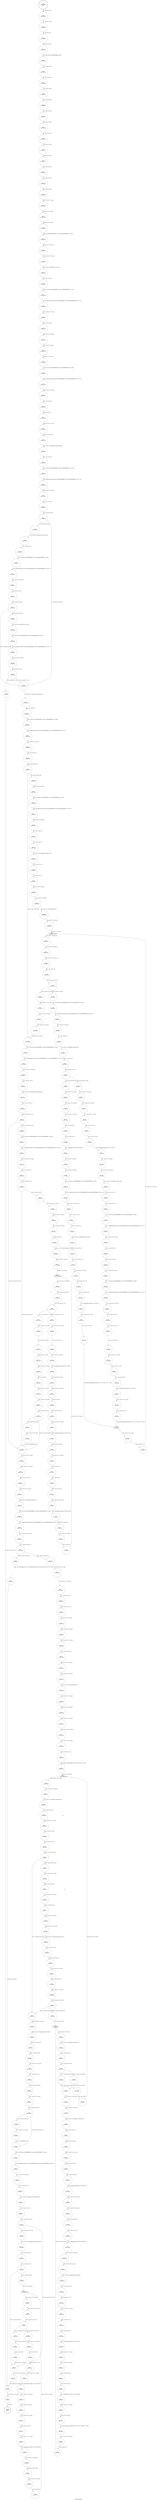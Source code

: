 digraph rdpsnd_dsp_resample {
label="rdpsnd_dsp_resample"
51985 [label="N51985\n(rp:0, ep:0)\nexit", shape="doublecircle"]
51986 [label="N51986\n(rp:365, ep:365)\nentry", shape="doublecircle"]
51986 -> 51988 [label="%6 = alloca i32, align 4"]
51988 [label="N51988\n(rp:364, ep:364)", shape="circle"]
51988 -> 51989 [label="%7 = alloca i8**, align 8"]
51989 [label="N51989\n(rp:363, ep:363)", shape="circle"]
51989 -> 51990 [label="%8 = alloca i8*, align 8"]
51990 [label="N51990\n(rp:362, ep:362)", shape="circle"]
51990 -> 51991 [label="%9 = alloca i32, align 4"]
51991 [label="N51991\n(rp:361, ep:361)", shape="circle"]
51991 -> 51992 [label="%10 = alloca %struct._RD_WAVEFORMATEX*, align 8"]
51992 [label="N51992\n(rp:360, ep:360)", shape="circle"]
51992 -> 51993 [label="%11 = alloca i32, align 4"]
51993 [label="N51993\n(rp:359, ep:359)", shape="circle"]
51993 -> 51994 [label="%12 = alloca i32, align 4"]
51994 [label="N51994\n(rp:358, ep:358)", shape="circle"]
51994 -> 51995 [label="%13 = alloca i32, align 4"]
51995 [label="N51995\n(rp:357, ep:357)", shape="circle"]
51995 -> 51996 [label="%14 = alloca i32, align 4"]
51996 [label="N51996\n(rp:356, ep:356)", shape="circle"]
51996 -> 51997 [label="%15 = alloca i8*, align 8"]
51997 [label="N51997\n(rp:355, ep:355)", shape="circle"]
51997 -> 51998 [label="%16 = alloca i8*, align 8"]
51998 [label="N51998\n(rp:354, ep:354)", shape="circle"]
51998 -> 51999 [label="%17 = alloca i32, align 4"]
51999 [label="N51999\n(rp:353, ep:353)", shape="circle"]
51999 -> 52000 [label="%18 = alloca i32, align 4"]
52000 [label="N52000\n(rp:352, ep:352)", shape="circle"]
52000 -> 52001 [label="%19 = alloca i32, align 4"]
52001 [label="N52001\n(rp:351, ep:351)", shape="circle"]
52001 -> 52002 [label="%20 = alloca i32, align 4"]
52002 [label="N52002\n(rp:350, ep:350)", shape="circle"]
52002 -> 52003 [label="%21 = alloca i32, align 4"]
52003 [label="N52003\n(rp:349, ep:349)", shape="circle"]
52003 -> 52004 [label="%22 = alloca i32, align 4"]
52004 [label="N52004\n(rp:348, ep:348)", shape="circle"]
52004 -> 52006 [label="store i8** %0, i8*** %7, align 8"]
52006 [label="N52006\n(rp:347, ep:347)", shape="circle"]
52006 -> 52008 [label="store i8* %1, i8** %8, align 8"]
52008 [label="N52008\n(rp:346, ep:346)", shape="circle"]
52008 -> 52010 [label="store i32 %2, i32* %9, align 4"]
52010 [label="N52010\n(rp:345, ep:345)", shape="circle"]
52010 -> 52012 [label="store %struct._RD_WAVEFORMATEX* %3, %struct._RD_WAVEFORMATEX** %10, align 8"]
52012 [label="N52012\n(rp:344, ep:344)", shape="circle"]
52012 -> 52014 [label="store i32 %4, i32* %11, align 4"]
52014 [label="N52014\n(rp:343, ep:343)", shape="circle"]
52014 -> 52016 [label="%23 = load i32, i32* %11, align 4"]
52016 [label="N52016\n(rp:342, ep:342)", shape="circle"]
52016 -> 52017 [label="%24 = load i32, i32* @resample_to_srate, align 4"]
52017 [label="N52017\n(rp:341, ep:341)", shape="circle"]
52017 -> 52018 [label="%25 = mul i32 %24, 1000"]
52018 [label="N52018\n(rp:340, ep:340)", shape="circle"]
52018 -> 52019 [label="%26 = load %struct._RD_WAVEFORMATEX*, %struct._RD_WAVEFORMATEX** %10, align 8"]
52019 [label="N52019\n(rp:339, ep:339)", shape="circle"]
52019 -> 52020 [label="%27 = getelementptr inbounds %struct._RD_WAVEFORMATEX, %struct._RD_WAVEFORMATEX* %26, i32 0, i32 2"]
52020 [label="N52020\n(rp:338, ep:338)", shape="circle"]
52020 -> 52021 [label="%28 = load i32, i32* %27, align 4"]
52021 [label="N52021\n(rp:337, ep:337)", shape="circle"]
52021 -> 52022 [label="%29 = udiv i32 %25, %28"]
52022 [label="N52022\n(rp:336, ep:336)", shape="circle"]
52022 -> 52026 [label="store i32 %29, i32* %12, align 4"]
52026 [label="N52026\n(rp:335, ep:335)", shape="circle"]
52026 -> 52028 [label="store i8* null, i8** %15, align 8"]
52028 [label="N52028\n(rp:334, ep:334)", shape="circle"]
52028 -> 52030 [label="store i8* null, i8** %16, align 8"]
52030 [label="N52030\n(rp:333, ep:333)", shape="circle"]
52030 -> 52031 [label="%30 = load %struct._RD_WAVEFORMATEX*, %struct._RD_WAVEFORMATEX** %10, align 8"]
52031 [label="N52031\n(rp:332, ep:332)", shape="circle"]
52031 -> 52032 [label="%31 = getelementptr inbounds %struct._RD_WAVEFORMATEX, %struct._RD_WAVEFORMATEX* %30, i32 0, i32 5"]
52032 [label="N52032\n(rp:331, ep:331)", shape="circle"]
52032 -> 52033 [label="%32 = load i16, i16* %31, align 2"]
52033 [label="N52033\n(rp:330, ep:330)", shape="circle"]
52033 -> 52034 [label="%33 = zext i16 %32 to i32"]
52034 [label="N52034\n(rp:329, ep:329)", shape="circle"]
52034 -> 52035 [label="%34 = sdiv i32 %33, 8"]
52035 [label="N52035\n(rp:328, ep:328)", shape="circle"]
52035 -> 52037 [label="store i32 %34, i32* %17, align 4"]
52037 [label="N52037\n(rp:327, ep:327)", shape="circle"]
52037 -> 52039 [label="store i32 0, i32* %18, align 4"]
52039 [label="N52039\n(rp:326, ep:326)", shape="circle"]
52039 -> 52040 [label="%35 = load i16, i16* @resample_to_bitspersample, align 2"]
52040 [label="N52040\n(rp:325, ep:325)", shape="circle"]
52040 -> 52041 [label="%36 = zext i16 %35 to i32"]
52041 [label="N52041\n(rp:324, ep:324)", shape="circle"]
52041 -> 52042 [label="%37 = load %struct._RD_WAVEFORMATEX*, %struct._RD_WAVEFORMATEX** %10, align 8"]
52042 [label="N52042\n(rp:323, ep:323)", shape="circle"]
52042 -> 52043 [label="%38 = getelementptr inbounds %struct._RD_WAVEFORMATEX, %struct._RD_WAVEFORMATEX* %37, i32 0, i32 5"]
52043 [label="N52043\n(rp:322, ep:322)", shape="circle"]
52043 -> 52044 [label="%39 = load i16, i16* %38, align 2"]
52044 [label="N52044\n(rp:321, ep:321)", shape="circle"]
52044 -> 52045 [label="%40 = zext i16 %39 to i32"]
52045 [label="N52045\n(rp:320, ep:320)", shape="circle"]
52045 -> 52046 [label="%41 = icmp eq i32 %36, %40"]
52046 [label="N52046\n(rp:319, ep:319)", shape="circle"]
52046 -> 52396 [label="[%41 = icmp eq i32 %36, %40]"]
52046 -> 52063 [label="[!(%41 = icmp eq i32 %36, %40)]"]
52048 [label="N52048\n(rp:317, ep:317)", shape="circle"]
52048 -> 52049 [label="%44 = zext i16 %43 to i32"]
52049 [label="N52049\n(rp:316, ep:316)", shape="circle"]
52049 -> 52050 [label="%45 = load %struct._RD_WAVEFORMATEX*, %struct._RD_WAVEFORMATEX** %10, align 8"]
52050 [label="N52050\n(rp:315, ep:315)", shape="circle"]
52050 -> 52051 [label="%46 = getelementptr inbounds %struct._RD_WAVEFORMATEX, %struct._RD_WAVEFORMATEX* %45, i32 0, i32 1"]
52051 [label="N52051\n(rp:314, ep:314)", shape="circle"]
52051 -> 52052 [label="%47 = load i16, i16* %46, align 2"]
52052 [label="N52052\n(rp:313, ep:313)", shape="circle"]
52052 -> 52053 [label="%48 = zext i16 %47 to i32"]
52053 [label="N52053\n(rp:312, ep:312)", shape="circle"]
52053 -> 52054 [label="%49 = icmp eq i32 %44, %48"]
52054 [label="N52054\n(rp:311, ep:311)", shape="circle"]
52054 -> 52398 [label="[%49 = icmp eq i32 %44, %48]"]
52054 -> 52063 [label="[!(%49 = icmp eq i32 %44, %48)]"]
52056 [label="N52056\n(rp:309, ep:309)", shape="circle"]
52056 -> 52057 [label="%52 = load %struct._RD_WAVEFORMATEX*, %struct._RD_WAVEFORMATEX** %10, align 8"]
52057 [label="N52057\n(rp:308, ep:308)", shape="circle"]
52057 -> 52058 [label="%53 = getelementptr inbounds %struct._RD_WAVEFORMATEX, %struct._RD_WAVEFORMATEX* %52, i32 0, i32 2"]
52058 [label="N52058\n(rp:307, ep:307)", shape="circle"]
52058 -> 52059 [label="%54 = load i32, i32* %53, align 4"]
52059 [label="N52059\n(rp:306, ep:306)", shape="circle"]
52059 -> 52060 [label="%55 = icmp eq i32 %51, %54"]
52060 [label="N52060\n(rp:305, ep:305)", shape="circle"]
52060 -> 52400 [label="[%55 = icmp eq i32 %51, %54]"]
52060 -> 52063 [label="[!(%55 = icmp eq i32 %51, %54)]"]
52063 [label="N52063\n(rp:304, ep:304)", shape="circle"]
52063 -> 52064 [label="%58 = load i16, i16* @resample_to_channels, align 2"]
52064 [label="N52064\n(rp:303, ep:303)", shape="circle"]
52064 -> 52065 [label="%59 = zext i16 %58 to i32"]
52065 [label="N52065\n(rp:302, ep:302)", shape="circle"]
52065 -> 52066 [label="%60 = load %struct._RD_WAVEFORMATEX*, %struct._RD_WAVEFORMATEX** %10, align 8"]
52066 [label="N52066\n(rp:301, ep:301)", shape="circle"]
52066 -> 52067 [label="%61 = getelementptr inbounds %struct._RD_WAVEFORMATEX, %struct._RD_WAVEFORMATEX* %60, i32 0, i32 1"]
52067 [label="N52067\n(rp:300, ep:300)", shape="circle"]
52067 -> 52068 [label="%62 = load i16, i16* %61, align 2"]
52068 [label="N52068\n(rp:299, ep:299)", shape="circle"]
52068 -> 52069 [label="%63 = zext i16 %62 to i32"]
52069 [label="N52069\n(rp:298, ep:298)", shape="circle"]
52069 -> 52070 [label="%64 = icmp ne i32 %59, %63"]
52070 [label="N52070\n(rp:297, ep:297)", shape="circle"]
52070 -> 52402 [label="[%64 = icmp ne i32 %59, %63]"]
52070 -> 52166 [label="[!(%64 = icmp ne i32 %59, %63)]"]
52073 [label="N52073\n(rp:295, ep:295)", shape="circle"]
52073 -> 52074 [label="%67 = load %struct._RD_WAVEFORMATEX*, %struct._RD_WAVEFORMATEX** %10, align 8"]
52074 [label="N52074\n(rp:294, ep:294)", shape="circle"]
52074 -> 52075 [label="%68 = getelementptr inbounds %struct._RD_WAVEFORMATEX, %struct._RD_WAVEFORMATEX* %67, i32 0, i32 1"]
52075 [label="N52075\n(rp:293, ep:293)", shape="circle"]
52075 -> 52076 [label="%69 = load i16, i16* %68, align 2"]
52076 [label="N52076\n(rp:292, ep:292)", shape="circle"]
52076 -> 52077 [label="%70 = zext i16 %69 to i32"]
52077 [label="N52077\n(rp:291, ep:291)", shape="circle"]
52077 -> 52078 [label="%71 = udiv i32 %66, %70"]
52078 [label="N52078\n(rp:290, ep:290)", shape="circle"]
52078 -> 52079 [label="%72 = load i16, i16* @resample_to_channels, align 2"]
52079 [label="N52079\n(rp:289, ep:289)", shape="circle"]
52079 -> 52080 [label="%73 = zext i16 %72 to i32"]
52080 [label="N52080\n(rp:288, ep:288)", shape="circle"]
52080 -> 52081 [label="%74 = mul i32 %71, %73"]
52081 [label="N52081\n(rp:287, ep:287)", shape="circle"]
52081 -> 52082 [label="store i32 %74, i32* %20, align 4"]
52082 [label="N52082\n(rp:286, ep:286)", shape="circle"]
52082 -> 52083 [label="%75 = load i32, i32* %20, align 4"]
52083 [label="N52083\n(rp:285, ep:285)", shape="circle"]
52083 -> 52084 [label="xmalloc --@-- %76 = call i8* @xmalloc(i32 %75)", style="dashed", color="blue"]
52084 [label="N52084\n(rp:284, ep:284)", shape="circle"]
52084 -> 52085 [label="store i8* %76, i8** %15, align 8"]
52085 [label="N52085\n(rp:283, ep:283)", shape="circle"]
52085 -> 52087 [label="store i32 0, i32* %19, align 4"]
52087 [label="N52087\n(rp:282, ep:218)", shape="box"]
52087 -> 52088 [label="%78 = load i32, i32* %19, align 4"]
52087 -> 52087 [label="@", style="dashed", color="orange"]
52087 -> 52092 [label="@", style="dashed", color="orange"]
52088 [label="N52088\n(rp:281, ep:217)", shape="circle"]
52088 -> 52089 [label="%79 = load i32, i32* %20, align 4"]
52089 [label="N52089\n(rp:280, ep:216)", shape="circle"]
52089 -> 52090 [label="%80 = load i32, i32* %17, align 4"]
52090 [label="N52090\n(rp:279, ep:215)", shape="circle"]
52090 -> 52091 [label="%81 = sdiv i32 %79, %80"]
52091 [label="N52091\n(rp:278, ep:214)", shape="circle"]
52091 -> 52092 [label="%82 = icmp slt i32 %78, %81"]
52092 [label="N52092\n(rp:277, ep:213)", shape="circle"]
52092 -> 52404 [label="[%82 = icmp slt i32 %78, %81]"]
52092 -> 52405 [label="[!(%82 = icmp slt i32 %78, %81)]"]
52094 [label="N52094\n(rp:66, ep:281)", shape="circle"]
52094 -> 52095 [label="%85 = getelementptr inbounds %struct._RD_WAVEFORMATEX, %struct._RD_WAVEFORMATEX* %84, i32 0, i32 1"]
52095 [label="N52095\n(rp:65, ep:280)", shape="circle"]
52095 -> 52096 [label="%86 = load i16, i16* %85, align 2"]
52096 [label="N52096\n(rp:64, ep:279)", shape="circle"]
52096 -> 52097 [label="%87 = zext i16 %86 to i32"]
52097 [label="N52097\n(rp:63, ep:278)", shape="circle"]
52097 -> 52098 [label="%88 = load i16, i16* @resample_to_channels, align 2"]
52098 [label="N52098\n(rp:62, ep:277)", shape="circle"]
52098 -> 52099 [label="%89 = zext i16 %88 to i32"]
52099 [label="N52099\n(rp:61, ep:276)", shape="circle"]
52099 -> 52100 [label="%90 = icmp sgt i32 %87, %89"]
52100 [label="N52100\n(rp:60, ep:275)", shape="circle"]
52100 -> 52406 [label="[%90 = icmp sgt i32 %87, %89]"]
52100 -> 52407 [label="[!(%90 = icmp sgt i32 %87, %89)]"]
52102 [label="N52102\n(rp:28, ep:264)", shape="circle"]
52102 -> 52103 [label="%93 = load i32, i32* %19, align 4"]
52103 [label="N52103\n(rp:27, ep:262)", shape="circle"]
52103 -> 52104 [label="%94 = load i32, i32* %17, align 4"]
52104 [label="N52104\n(rp:26, ep:260)", shape="circle"]
52104 -> 52105 [label="%95 = mul i32 %93, %94"]
52105 [label="N52105\n(rp:25, ep:258)", shape="circle"]
52105 -> 52106 [label="%96 = sext i32 %95 to i64"]
52106 [label="N52106\n(rp:24, ep:256)", shape="circle"]
52106 -> 52107 [label="%97 = getelementptr inbounds i8, i8* %92, i64 %96"]
52107 [label="N52107\n(rp:23, ep:254)", shape="circle"]
52107 -> 52108 [label="%98 = load i8*, i8** %8, align 8"]
52108 [label="N52108\n(rp:22, ep:252)", shape="circle"]
52108 -> 52109 [label="%99 = load i32, i32* %19, align 4"]
52109 [label="N52109\n(rp:21, ep:250)", shape="circle"]
52109 -> 52110 [label="%100 = load %struct._RD_WAVEFORMATEX*, %struct._RD_WAVEFORMATEX** %10, align 8"]
52110 [label="N52110\n(rp:20, ep:248)", shape="circle"]
52110 -> 52111 [label="%101 = getelementptr inbounds %struct._RD_WAVEFORMATEX, %struct._RD_WAVEFORMATEX* %100, i32 0, i32 1"]
52111 [label="N52111\n(rp:19, ep:246)", shape="circle"]
52111 -> 52112 [label="%102 = load i16, i16* %101, align 2"]
52112 [label="N52112\n(rp:18, ep:244)", shape="circle"]
52112 -> 52113 [label="%103 = zext i16 %102 to i32"]
52113 [label="N52113\n(rp:17, ep:242)", shape="circle"]
52113 -> 52114 [label="%104 = mul i32 %99, %103"]
52114 [label="N52114\n(rp:16, ep:240)", shape="circle"]
52114 -> 52115 [label="%105 = load i16, i16* @resample_to_channels, align 2"]
52115 [label="N52115\n(rp:15, ep:238)", shape="circle"]
52115 -> 52116 [label="%106 = zext i16 %105 to i32"]
52116 [label="N52116\n(rp:14, ep:236)", shape="circle"]
52116 -> 52117 [label="%107 = sdiv i32 %104, %106"]
52117 [label="N52117\n(rp:13, ep:234)", shape="circle"]
52117 -> 52118 [label="%108 = load i32, i32* %17, align 4"]
52118 [label="N52118\n(rp:12, ep:232)", shape="circle"]
52118 -> 52119 [label="%109 = mul i32 %107, %108"]
52119 [label="N52119\n(rp:11, ep:230)", shape="circle"]
52119 -> 52120 [label="%110 = sext i32 %109 to i64"]
52120 [label="N52120\n(rp:10, ep:228)", shape="circle"]
52120 -> 52121 [label="%111 = getelementptr inbounds i8, i8* %98, i64 %110"]
52121 [label="N52121\n(rp:9, ep:226)", shape="circle"]
52121 -> 52122 [label="%112 = load i32, i32* %17, align 4"]
52122 [label="N52122\n(rp:8, ep:224)", shape="circle"]
52122 -> 52123 [label="%113 = sext i32 %112 to i64"]
52123 [label="N52123\n(rp:7, ep:222)", shape="circle"]
52123 -> 52157 [label="call void @llvm.memcpy.p0i8.p0i8.i64(i8* %97, i8* %111, i64 %113, i32 1, i1 false)"]
52126 [label="N52126\n(rp:58, ep:273)", shape="circle"]
52126 -> 52127 [label="%116 = load i32, i32* %19, align 4"]
52127 [label="N52127\n(rp:57, ep:272)", shape="circle"]
52127 -> 52128 [label="%117 = load i32, i32* %17, align 4"]
52128 [label="N52128\n(rp:56, ep:271)", shape="circle"]
52128 -> 52129 [label="%118 = mul i32 %116, %117"]
52129 [label="N52129\n(rp:55, ep:270)", shape="circle"]
52129 -> 52130 [label="%119 = sext i32 %118 to i64"]
52130 [label="N52130\n(rp:54, ep:269)", shape="circle"]
52130 -> 52131 [label="%120 = getelementptr inbounds i8, i8* %115, i64 %119"]
52131 [label="N52131\n(rp:53, ep:268)", shape="circle"]
52131 -> 52132 [label="%121 = load i8*, i8** %8, align 8"]
52132 [label="N52132\n(rp:52, ep:267)", shape="circle"]
52132 -> 52133 [label="%122 = load i32, i32* %19, align 4"]
52133 [label="N52133\n(rp:51, ep:265)", shape="circle"]
52133 -> 52134 [label="%123 = load i16, i16* @resample_to_channels, align 2"]
52134 [label="N52134\n(rp:50, ep:263)", shape="circle"]
52134 -> 52135 [label="%124 = zext i16 %123 to i32"]
52135 [label="N52135\n(rp:49, ep:261)", shape="circle"]
52135 -> 52136 [label="%125 = sdiv i32 %122, %124"]
52136 [label="N52136\n(rp:48, ep:259)", shape="circle"]
52136 -> 52137 [label="%126 = load %struct._RD_WAVEFORMATEX*, %struct._RD_WAVEFORMATEX** %10, align 8"]
52137 [label="N52137\n(rp:47, ep:257)", shape="circle"]
52137 -> 52138 [label="%127 = getelementptr inbounds %struct._RD_WAVEFORMATEX, %struct._RD_WAVEFORMATEX* %126, i32 0, i32 1"]
52138 [label="N52138\n(rp:46, ep:255)", shape="circle"]
52138 -> 52139 [label="%128 = load i16, i16* %127, align 2"]
52139 [label="N52139\n(rp:45, ep:253)", shape="circle"]
52139 -> 52140 [label="%129 = zext i16 %128 to i32"]
52140 [label="N52140\n(rp:44, ep:251)", shape="circle"]
52140 -> 52141 [label="%130 = mul i32 %125, %129"]
52141 [label="N52141\n(rp:43, ep:249)", shape="circle"]
52141 -> 52142 [label="%131 = load i32, i32* %19, align 4"]
52142 [label="N52142\n(rp:42, ep:247)", shape="circle"]
52142 -> 52143 [label="%132 = load %struct._RD_WAVEFORMATEX*, %struct._RD_WAVEFORMATEX** %10, align 8"]
52143 [label="N52143\n(rp:41, ep:245)", shape="circle"]
52143 -> 52144 [label="%133 = getelementptr inbounds %struct._RD_WAVEFORMATEX, %struct._RD_WAVEFORMATEX* %132, i32 0, i32 1"]
52144 [label="N52144\n(rp:40, ep:243)", shape="circle"]
52144 -> 52145 [label="%134 = load i16, i16* %133, align 2"]
52145 [label="N52145\n(rp:39, ep:241)", shape="circle"]
52145 -> 52146 [label="%135 = zext i16 %134 to i32"]
52146 [label="N52146\n(rp:38, ep:239)", shape="circle"]
52146 -> 52147 [label="%136 = srem i32 %131, %135"]
52147 [label="N52147\n(rp:37, ep:237)", shape="circle"]
52147 -> 52148 [label="%137 = add i32 %130, %136"]
52148 [label="N52148\n(rp:36, ep:235)", shape="circle"]
52148 -> 52149 [label="%138 = load i32, i32* %17, align 4"]
52149 [label="N52149\n(rp:35, ep:233)", shape="circle"]
52149 -> 52150 [label="%139 = mul i32 %137, %138"]
52150 [label="N52150\n(rp:34, ep:231)", shape="circle"]
52150 -> 52151 [label="%140 = sext i32 %139 to i64"]
52151 [label="N52151\n(rp:33, ep:229)", shape="circle"]
52151 -> 52152 [label="%141 = getelementptr inbounds i8, i8* %121, i64 %140"]
52152 [label="N52152\n(rp:32, ep:227)", shape="circle"]
52152 -> 52153 [label="%142 = load i32, i32* %17, align 4"]
52153 [label="N52153\n(rp:31, ep:225)", shape="circle"]
52153 -> 52154 [label="%143 = sext i32 %142 to i64"]
52154 [label="N52154\n(rp:30, ep:223)", shape="circle"]
52154 -> 52157 [label="call void @llvm.memcpy.p0i8.p0i8.i64(i8* %120, i8* %141, i64 %143, i32 1, i1 false)"]
52157 [label="N52157\n(rp:6, ep:221)", shape="box"]
52157 -> 52158 [label="%146 = load i32, i32* %19, align 4"]
52158 [label="N52158\n(rp:5, ep:220)", shape="circle"]
52158 -> 52159 [label="%147 = add i32 %146, 1"]
52159 [label="N52159\n(rp:4, ep:219)", shape="circle"]
52159 -> 52087 [label="store i32 %147, i32* %19, align 4"]
52162 [label="N52162\n(rp:275, ep:211)", shape="circle"]
52162 -> 52163 [label="store i8* %149, i8** %8, align 8"]
52163 [label="N52163\n(rp:274, ep:210)", shape="circle"]
52163 -> 52164 [label="%150 = load i32, i32* %20, align 4"]
52164 [label="N52164\n(rp:273, ep:209)", shape="circle"]
52164 -> 52166 [label="store i32 %150, i32* %9, align 4"]
52166 [label="N52166\n(rp:272, ep:208)", shape="circle"]
52166 -> 52167 [label="%152 = load %struct._RD_WAVEFORMATEX*, %struct._RD_WAVEFORMATEX** %10, align 8"]
52167 [label="N52167\n(rp:271, ep:207)", shape="circle"]
52167 -> 52168 [label="%153 = getelementptr inbounds %struct._RD_WAVEFORMATEX, %struct._RD_WAVEFORMATEX* %152, i32 0, i32 5"]
52168 [label="N52168\n(rp:270, ep:206)", shape="circle"]
52168 -> 52169 [label="%154 = load i16, i16* %153, align 2"]
52169 [label="N52169\n(rp:269, ep:205)", shape="circle"]
52169 -> 52170 [label="%155 = zext i16 %154 to i32"]
52170 [label="N52170\n(rp:268, ep:204)", shape="circle"]
52170 -> 52171 [label="%156 = load i16, i16* @resample_to_bitspersample, align 2"]
52171 [label="N52171\n(rp:267, ep:203)", shape="circle"]
52171 -> 52172 [label="%157 = zext i16 %156 to i32"]
52172 [label="N52172\n(rp:266, ep:202)", shape="circle"]
52172 -> 52173 [label="%158 = icmp ne i32 %155, %157"]
52173 [label="N52173\n(rp:265, ep:201)", shape="circle"]
52173 -> 52408 [label="[%158 = icmp ne i32 %155, %157]"]
52173 -> 52229 [label="[!(%158 = icmp ne i32 %155, %157)]"]
52175 [label="N52175\n(rp:263, ep:199)", shape="circle"]
52175 -> 52176 [label="%161 = getelementptr inbounds %struct._RD_WAVEFORMATEX, %struct._RD_WAVEFORMATEX* %160, i32 0, i32 5"]
52176 [label="N52176\n(rp:262, ep:198)", shape="circle"]
52176 -> 52177 [label="%162 = load i16, i16* %161, align 2"]
52177 [label="N52177\n(rp:261, ep:197)", shape="circle"]
52177 -> 52178 [label="%163 = zext i16 %162 to i32"]
52178 [label="N52178\n(rp:260, ep:196)", shape="circle"]
52178 -> 52179 [label="%164 = icmp eq i32 %163, 8"]
52179 [label="N52179\n(rp:259, ep:195)", shape="circle"]
52179 -> 52410 [label="[%164 = icmp eq i32 %163, 8]"]
52179 -> 52229 [label="[!(%164 = icmp eq i32 %163, 8)]"]
52181 [label="N52181\n(rp:257, ep:193)", shape="circle"]
52181 -> 52182 [label="store i8* %166, i8** %16, align 8"]
52182 [label="N52182\n(rp:256, ep:192)", shape="circle"]
52182 -> 52183 [label="%167 = load i32, i32* %9, align 4"]
52183 [label="N52183\n(rp:255, ep:191)", shape="circle"]
52183 -> 52184 [label="%168 = mul i32 %167, 2"]
52184 [label="N52184\n(rp:254, ep:190)", shape="circle"]
52184 -> 52185 [label="xmalloc --@-- %169 = call i8* @xmalloc(i32 %168)", style="dashed", color="blue"]
52185 [label="N52185\n(rp:253, ep:189)", shape="circle"]
52185 -> 52186 [label="store i8* %169, i8** %15, align 8"]
52186 [label="N52186\n(rp:252, ep:188)", shape="circle"]
52186 -> 52188 [label="store i32 0, i32* %19, align 4"]
52188 [label="N52188\n(rp:251, ep:166)", shape="box"]
52188 -> 52189 [label="%171 = load i32, i32* %19, align 4"]
52188 -> 52188 [label="@", style="dashed", color="orange"]
52188 -> 52191 [label="@", style="dashed", color="orange"]
52189 [label="N52189\n(rp:250, ep:165)", shape="circle"]
52189 -> 52190 [label="%172 = load i32, i32* %9, align 4"]
52190 [label="N52190\n(rp:249, ep:164)", shape="circle"]
52190 -> 52191 [label="%173 = icmp slt i32 %171, %172"]
52191 [label="N52191\n(rp:248, ep:163)", shape="circle"]
52191 -> 52412 [label="[%173 = icmp slt i32 %171, %172]"]
52191 -> 52413 [label="[!(%173 = icmp slt i32 %171, %172)]"]
52193 [label="N52193\n(rp:87, ep:186)", shape="circle"]
52193 -> 52194 [label="%176 = sext i32 %175 to i64"]
52194 [label="N52194\n(rp:86, ep:185)", shape="circle"]
52194 -> 52195 [label="%177 = load i8*, i8** %8, align 8"]
52195 [label="N52195\n(rp:85, ep:184)", shape="circle"]
52195 -> 52196 [label="%178 = getelementptr inbounds i8, i8* %177, i64 %176"]
52196 [label="N52196\n(rp:84, ep:183)", shape="circle"]
52196 -> 52197 [label="%179 = load i8, i8* %178, align 1"]
52197 [label="N52197\n(rp:83, ep:182)", shape="circle"]
52197 -> 52198 [label="%180 = load i32, i32* %19, align 4"]
52198 [label="N52198\n(rp:82, ep:181)", shape="circle"]
52198 -> 52199 [label="%181 = mul i32 %180, 2"]
52199 [label="N52199\n(rp:81, ep:180)", shape="circle"]
52199 -> 52200 [label="%182 = sext i32 %181 to i64"]
52200 [label="N52200\n(rp:80, ep:179)", shape="circle"]
52200 -> 52201 [label="%183 = load i8*, i8** %15, align 8"]
52201 [label="N52201\n(rp:79, ep:178)", shape="circle"]
52201 -> 52202 [label="%184 = getelementptr inbounds i8, i8* %183, i64 %182"]
52202 [label="N52202\n(rp:78, ep:177)", shape="circle"]
52202 -> 52203 [label="store i8 %179, i8* %184, align 1"]
52203 [label="N52203\n(rp:77, ep:176)", shape="circle"]
52203 -> 52204 [label="%185 = load i32, i32* %19, align 4"]
52204 [label="N52204\n(rp:76, ep:175)", shape="circle"]
52204 -> 52205 [label="%186 = mul i32 %185, 2"]
52205 [label="N52205\n(rp:75, ep:174)", shape="circle"]
52205 -> 52206 [label="%187 = add i32 %186, 1"]
52206 [label="N52206\n(rp:74, ep:173)", shape="circle"]
52206 -> 52207 [label="%188 = sext i32 %187 to i64"]
52207 [label="N52207\n(rp:73, ep:172)", shape="circle"]
52207 -> 52208 [label="%189 = load i8*, i8** %15, align 8"]
52208 [label="N52208\n(rp:72, ep:171)", shape="circle"]
52208 -> 52209 [label="%190 = getelementptr inbounds i8, i8* %189, i64 %188"]
52209 [label="N52209\n(rp:71, ep:170)", shape="circle"]
52209 -> 52211 [label="store i8 0, i8* %190, align 1"]
52211 [label="N52211\n(rp:70, ep:169)", shape="circle"]
52211 -> 52212 [label="%192 = load i32, i32* %19, align 4"]
52212 [label="N52212\n(rp:69, ep:168)", shape="circle"]
52212 -> 52213 [label="%193 = add i32 %192, 1"]
52213 [label="N52213\n(rp:68, ep:167)", shape="circle"]
52213 -> 52188 [label="store i32 %193, i32* %19, align 4"]
52216 [label="N52216\n(rp:246, ep:161)", shape="circle"]
52216 -> 52217 [label="store i8* %195, i8** %8, align 8"]
52217 [label="N52217\n(rp:245, ep:160)", shape="circle"]
52217 -> 52218 [label="store i32 8, i32* %17, align 4"]
52218 [label="N52218\n(rp:244, ep:159)", shape="circle"]
52218 -> 52219 [label="%196 = load i32, i32* %9, align 4"]
52219 [label="N52219\n(rp:243, ep:158)", shape="circle"]
52219 -> 52220 [label="%197 = mul i32 %196, 2"]
52220 [label="N52220\n(rp:242, ep:157)", shape="circle"]
52220 -> 52221 [label="store i32 %197, i32* %9, align 4"]
52221 [label="N52221\n(rp:241, ep:156)", shape="circle"]
52221 -> 52222 [label="%198 = load i8*, i8** %16, align 8"]
52222 [label="N52222\n(rp:240, ep:155)", shape="circle"]
52222 -> 52223 [label="%199 = icmp ne i8* %198, null"]
52223 [label="N52223\n(rp:239, ep:154)", shape="circle"]
52223 -> 52414 [label="[%199 = icmp ne i8* %198, null]"]
52223 -> 52229 [label="[!(%199 = icmp ne i8* %198, null)]"]
52225 [label="N52225\n(rp:237, ep:152)", shape="circle"]
52225 -> 52229 [label="xfree --@-- call void @xfree(i8* %201)", style="dashed", color="blue"]
52229 [label="N52229\n(rp:236, ep:151)", shape="circle"]
52229 -> 52230 [label="%205 = load i32, i32* %9, align 4"]
52230 [label="N52230\n(rp:235, ep:150)", shape="circle"]
52230 -> 52231 [label="%206 = load i32, i32* %17, align 4"]
52231 [label="N52231\n(rp:234, ep:149)", shape="circle"]
52231 -> 52232 [label="%207 = udiv i32 %205, %206"]
52232 [label="N52232\n(rp:233, ep:148)", shape="circle"]
52232 -> 52233 [label="store i32 %207, i32* %13, align 4"]
52233 [label="N52233\n(rp:232, ep:147)", shape="circle"]
52233 -> 52234 [label="%208 = load i32, i32* @resample_to_srate, align 4"]
52234 [label="N52234\n(rp:231, ep:146)", shape="circle"]
52234 -> 52235 [label="%209 = load %struct._RD_WAVEFORMATEX*, %struct._RD_WAVEFORMATEX** %10, align 8"]
52235 [label="N52235\n(rp:230, ep:145)", shape="circle"]
52235 -> 52236 [label="%210 = getelementptr inbounds %struct._RD_WAVEFORMATEX, %struct._RD_WAVEFORMATEX* %209, i32 0, i32 2"]
52236 [label="N52236\n(rp:229, ep:144)", shape="circle"]
52236 -> 52237 [label="%211 = load i32, i32* %210, align 4"]
52237 [label="N52237\n(rp:228, ep:143)", shape="circle"]
52237 -> 52238 [label="%212 = icmp ult i32 %208, %211"]
52238 [label="N52238\n(rp:227, ep:142)", shape="circle"]
52238 -> 52416 [label="[%212 = icmp ult i32 %208, %211]"]
52238 -> 52417 [label="[!(%212 = icmp ult i32 %208, %211)]"]
52240 [label="N52240\n(rp:89, ep:4)", shape="circle"]
52240 -> 52394 [label="store i32 0, i32* %6, align 4"]
52243 [label="N52243\n(rp:225, ep:140)", shape="circle"]
52243 -> 52244 [label="%216 = load i32, i32* %12, align 4"]
52244 [label="N52244\n(rp:224, ep:139)", shape="circle"]
52244 -> 52245 [label="%217 = mul i32 %215, %216"]
52245 [label="N52245\n(rp:223, ep:138)", shape="circle"]
52245 -> 52246 [label="%218 = sdiv i32 %217, 1000"]
52246 [label="N52246\n(rp:222, ep:137)", shape="circle"]
52246 -> 52247 [label="store i32 %218, i32* %14, align 4"]
52247 [label="N52247\n(rp:221, ep:136)", shape="circle"]
52247 -> 52248 [label="%219 = load i32, i32* %14, align 4"]
52248 [label="N52248\n(rp:220, ep:135)", shape="circle"]
52248 -> 52249 [label="%220 = load i32, i32* %17, align 4"]
52249 [label="N52249\n(rp:219, ep:134)", shape="circle"]
52249 -> 52250 [label="%221 = mul i32 %219, %220"]
52250 [label="N52250\n(rp:218, ep:133)", shape="circle"]
52250 -> 52251 [label="store i32 %221, i32* %18, align 4"]
52251 [label="N52251\n(rp:217, ep:132)", shape="circle"]
52251 -> 52252 [label="%222 = load i32, i32* %18, align 4"]
52252 [label="N52252\n(rp:216, ep:131)", shape="circle"]
52252 -> 52253 [label="xmalloc --@-- %223 = call i8* @xmalloc(i32 %222)", style="dashed", color="blue"]
52253 [label="N52253\n(rp:215, ep:130)", shape="circle"]
52253 -> 52254 [label="%224 = load i8**, i8*** %7, align 8"]
52254 [label="N52254\n(rp:214, ep:129)", shape="circle"]
52254 -> 52255 [label="store i8* %223, i8** %224, align 8"]
52255 [label="N52255\n(rp:213, ep:128)", shape="circle"]
52255 -> 52256 [label="%225 = load i8**, i8*** %7, align 8"]
52256 [label="N52256\n(rp:212, ep:127)", shape="circle"]
52256 -> 52257 [label="%226 = load i8*, i8** %225, align 8"]
52257 [label="N52257\n(rp:211, ep:126)", shape="circle"]
52257 -> 52258 [label="%227 = load i32, i32* %18, align 4"]
52258 [label="N52258\n(rp:210, ep:125)", shape="circle"]
52258 -> 52259 [label="%228 = sext i32 %227 to i64"]
52259 [label="N52259\n(rp:209, ep:124)", shape="circle"]
52259 -> 52260 [label="call void @llvm.memset.p0i8.i64(i8* %226, i8 0, i64 %228, i32 1, i1 false)"]
52260 [label="N52260\n(rp:208, ep:123)", shape="circle"]
52260 -> 52262 [label="store i32 0, i32* %19, align 4"]
52262 [label="N52262\n(rp:207, ep:64)", shape="box"]
52262 -> 52263 [label="%230 = load i32, i32* %19, align 4"]
52262 -> 52262 [label="@", style="dashed", color="orange"]
52262 -> 52270 [label="@", style="dashed", color="orange"]
52262 -> 52286 [label="@", style="dashed", color="orange"]
52263 [label="N52263\n(rp:206, ep:63)", shape="circle"]
52263 -> 52264 [label="%231 = load i32, i32* %18, align 4"]
52264 [label="N52264\n(rp:205, ep:62)", shape="circle"]
52264 -> 52265 [label="%232 = load i16, i16* @resample_to_channels, align 2"]
52265 [label="N52265\n(rp:204, ep:61)", shape="circle"]
52265 -> 52266 [label="%233 = zext i16 %232 to i32"]
52266 [label="N52266\n(rp:203, ep:60)", shape="circle"]
52266 -> 52267 [label="%234 = load i32, i32* %17, align 4"]
52267 [label="N52267\n(rp:202, ep:59)", shape="circle"]
52267 -> 52268 [label="%235 = mul i32 %233, %234"]
52268 [label="N52268\n(rp:201, ep:58)", shape="circle"]
52268 -> 52269 [label="%236 = sdiv i32 %231, %235"]
52269 [label="N52269\n(rp:200, ep:57)", shape="circle"]
52269 -> 52270 [label="%237 = icmp slt i32 %230, %236"]
52270 [label="N52270\n(rp:199, ep:56)", shape="circle"]
52270 -> 52418 [label="[%237 = icmp slt i32 %230, %236]"]
52270 -> 52337 [label="[!(%237 = icmp slt i32 %230, %236)]"]
52273 [label="N52273\n(rp:197, ep:80)", shape="circle"]
52273 -> 52274 [label="%240 = mul i32 %239, 1000"]
52274 [label="N52274\n(rp:196, ep:79)", shape="circle"]
52274 -> 52275 [label="%241 = load i32, i32* %12, align 4"]
52275 [label="N52275\n(rp:195, ep:78)", shape="circle"]
52275 -> 52276 [label="%242 = sdiv i32 %240, %241"]
52276 [label="N52276\n(rp:194, ep:77)", shape="circle"]
52276 -> 52278 [label="store i32 %242, i32* %21, align 4"]
52278 [label="N52278\n(rp:193, ep:76)", shape="circle"]
52278 -> 52279 [label="%243 = load i32, i32* %21, align 4"]
52279 [label="N52279\n(rp:192, ep:75)", shape="circle"]
52279 -> 52280 [label="%244 = load i16, i16* @resample_to_channels, align 2"]
52280 [label="N52280\n(rp:191, ep:74)", shape="circle"]
52280 -> 52281 [label="%245 = zext i16 %244 to i32"]
52281 [label="N52281\n(rp:190, ep:73)", shape="circle"]
52281 -> 52282 [label="%246 = mul i32 %243, %245"]
52282 [label="N52282\n(rp:189, ep:72)", shape="circle"]
52282 -> 52283 [label="%247 = load i32, i32* %17, align 4"]
52283 [label="N52283\n(rp:188, ep:71)", shape="circle"]
52283 -> 52284 [label="%248 = add i32 %246, %247"]
52284 [label="N52284\n(rp:187, ep:70)", shape="circle"]
52284 -> 52285 [label="%249 = load i32, i32* %9, align 4"]
52285 [label="N52285\n(rp:186, ep:69)", shape="circle"]
52285 -> 52286 [label="%250 = icmp sgt i32 %248, %249"]
52286 [label="N52286\n(rp:185, ep:68)", shape="circle"]
52286 -> 52421 [label="[!(%250 = icmp sgt i32 %248, %249)]"]
52286 -> 52337 [label="[%250 = icmp sgt i32 %248, %249]"]
52290 [label="N52290\n(rp:133, ep:86)", shape="box"]
52290 -> 52291 [label="%254 = load i32, i32* %22, align 4"]
52291 [label="N52291\n(rp:132, ep:85)", shape="circle"]
52291 -> 52292 [label="%255 = load i16, i16* @resample_to_channels, align 2"]
52292 [label="N52292\n(rp:131, ep:84)", shape="circle"]
52292 -> 52293 [label="%256 = zext i16 %255 to i32"]
52293 [label="N52293\n(rp:130, ep:83)", shape="circle"]
52293 -> 52294 [label="%257 = icmp slt i32 %254, %256"]
52294 [label="N52294\n(rp:129, ep:82)", shape="circle"]
52294 -> 52422 [label="[%257 = icmp slt i32 %254, %256]"]
52294 -> 52423 [label="[!(%257 = icmp slt i32 %254, %256)]"]
52296 [label="N52296\n(rp:124, ep:121)", shape="circle"]
52296 -> 52297 [label="%260 = load i8*, i8** %259, align 8"]
52297 [label="N52297\n(rp:123, ep:120)", shape="circle"]
52297 -> 52298 [label="%261 = load i32, i32* %19, align 4"]
52298 [label="N52298\n(rp:122, ep:119)", shape="circle"]
52298 -> 52299 [label="%262 = load i16, i16* @resample_to_channels, align 2"]
52299 [label="N52299\n(rp:121, ep:118)", shape="circle"]
52299 -> 52300 [label="%263 = zext i16 %262 to i32"]
52300 [label="N52300\n(rp:120, ep:117)", shape="circle"]
52300 -> 52301 [label="%264 = mul i32 %261, %263"]
52301 [label="N52301\n(rp:119, ep:116)", shape="circle"]
52301 -> 52302 [label="%265 = load i32, i32* %17, align 4"]
52302 [label="N52302\n(rp:118, ep:115)", shape="circle"]
52302 -> 52303 [label="%266 = mul i32 %264, %265"]
52303 [label="N52303\n(rp:117, ep:114)", shape="circle"]
52303 -> 52304 [label="%267 = sext i32 %266 to i64"]
52304 [label="N52304\n(rp:116, ep:113)", shape="circle"]
52304 -> 52305 [label="%268 = getelementptr inbounds i8, i8* %260, i64 %267"]
52305 [label="N52305\n(rp:115, ep:112)", shape="circle"]
52305 -> 52306 [label="%269 = load i32, i32* %17, align 4"]
52306 [label="N52306\n(rp:114, ep:111)", shape="circle"]
52306 -> 52307 [label="%270 = load i32, i32* %22, align 4"]
52307 [label="N52307\n(rp:113, ep:110)", shape="circle"]
52307 -> 52308 [label="%271 = mul i32 %269, %270"]
52308 [label="N52308\n(rp:112, ep:109)", shape="circle"]
52308 -> 52309 [label="%272 = sext i32 %271 to i64"]
52309 [label="N52309\n(rp:111, ep:108)", shape="circle"]
52309 -> 52310 [label="%273 = getelementptr inbounds i8, i8* %268, i64 %272"]
52310 [label="N52310\n(rp:110, ep:107)", shape="circle"]
52310 -> 52311 [label="%274 = load i8*, i8** %8, align 8"]
52311 [label="N52311\n(rp:109, ep:106)", shape="circle"]
52311 -> 52312 [label="%275 = load i32, i32* %21, align 4"]
52312 [label="N52312\n(rp:108, ep:105)", shape="circle"]
52312 -> 52313 [label="%276 = load i16, i16* @resample_to_channels, align 2"]
52313 [label="N52313\n(rp:107, ep:104)", shape="circle"]
52313 -> 52314 [label="%277 = zext i16 %276 to i32"]
52314 [label="N52314\n(rp:106, ep:103)", shape="circle"]
52314 -> 52315 [label="%278 = mul i32 %275, %277"]
52315 [label="N52315\n(rp:105, ep:102)", shape="circle"]
52315 -> 52316 [label="%279 = load i32, i32* %17, align 4"]
52316 [label="N52316\n(rp:104, ep:101)", shape="circle"]
52316 -> 52317 [label="%280 = mul i32 %278, %279"]
52317 [label="N52317\n(rp:103, ep:100)", shape="circle"]
52317 -> 52318 [label="%281 = sext i32 %280 to i64"]
52318 [label="N52318\n(rp:102, ep:99)", shape="circle"]
52318 -> 52319 [label="%282 = getelementptr inbounds i8, i8* %274, i64 %281"]
52319 [label="N52319\n(rp:101, ep:98)", shape="circle"]
52319 -> 52320 [label="%283 = load i32, i32* %17, align 4"]
52320 [label="N52320\n(rp:100, ep:97)", shape="circle"]
52320 -> 52321 [label="%284 = load i32, i32* %22, align 4"]
52321 [label="N52321\n(rp:99, ep:96)", shape="circle"]
52321 -> 52322 [label="%285 = mul i32 %283, %284"]
52322 [label="N52322\n(rp:98, ep:95)", shape="circle"]
52322 -> 52323 [label="%286 = sext i32 %285 to i64"]
52323 [label="N52323\n(rp:97, ep:94)", shape="circle"]
52323 -> 52324 [label="%287 = getelementptr inbounds i8, i8* %282, i64 %286"]
52324 [label="N52324\n(rp:96, ep:93)", shape="circle"]
52324 -> 52325 [label="%288 = load i32, i32* %17, align 4"]
52325 [label="N52325\n(rp:95, ep:92)", shape="circle"]
52325 -> 52326 [label="%289 = sext i32 %288 to i64"]
52326 [label="N52326\n(rp:94, ep:91)", shape="circle"]
52326 -> 52328 [label="call void @llvm.memcpy.p0i8.p0i8.i64(i8* %273, i8* %287, i64 %289, i32 1, i1 false)"]
52328 [label="N52328\n(rp:93, ep:90)", shape="circle"]
52328 -> 52329 [label="%291 = load i32, i32* %22, align 4"]
52329 [label="N52329\n(rp:92, ep:89)", shape="circle"]
52329 -> 52330 [label="%292 = add i32 %291, 1"]
52330 [label="N52330\n(rp:91, ep:88)", shape="circle"]
52330 -> 52290 [label="store i32 %292, i32* %22, align 4"]
52334 [label="N52334\n(rp:127, ep:66)", shape="circle"]
52334 -> 52335 [label="%296 = add i32 %295, 1"]
52335 [label="N52335\n(rp:126, ep:65)", shape="circle"]
52335 -> 52262 [label="store i32 %296, i32* %19, align 4"]
52337 [label="N52337\n(rp:184, ep:55)", shape="circle"]
52337 -> 52338 [label="%298 = load i32, i32* %19, align 4"]
52338 [label="N52338\n(rp:183, ep:54)", shape="circle"]
52338 -> 52339 [label="%299 = load i16, i16* @resample_to_channels, align 2"]
52339 [label="N52339\n(rp:182, ep:53)", shape="circle"]
52339 -> 52340 [label="%300 = zext i16 %299 to i32"]
52340 [label="N52340\n(rp:181, ep:52)", shape="circle"]
52340 -> 52341 [label="%301 = mul i32 %298, %300"]
52341 [label="N52341\n(rp:180, ep:51)", shape="circle"]
52341 -> 52342 [label="%302 = load i32, i32* %17, align 4"]
52342 [label="N52342\n(rp:179, ep:50)", shape="circle"]
52342 -> 52343 [label="%303 = mul i32 %301, %302"]
52343 [label="N52343\n(rp:178, ep:49)", shape="circle"]
52343 -> 52344 [label="store i32 %303, i32* %18, align 4"]
52344 [label="N52344\n(rp:177, ep:48)", shape="circle"]
52344 -> 52345 [label="%304 = load i8*, i8** %15, align 8"]
52345 [label="N52345\n(rp:176, ep:47)", shape="circle"]
52345 -> 52346 [label="%305 = icmp ne i8* %304, null"]
52346 [label="N52346\n(rp:175, ep:46)", shape="circle"]
52346 -> 52424 [label="[%305 = icmp ne i8* %304, null]"]
52346 -> 52350 [label="[!(%305 = icmp ne i8* %304, null)]"]
52348 [label="N52348\n(rp:173, ep:44)", shape="circle"]
52348 -> 52350 [label="xfree --@-- call void @xfree(i8* %307)", style="dashed", color="blue"]
52350 [label="N52350\n(rp:172, ep:43)", shape="circle"]
52350 -> 52351 [label="%309 = load %struct._RD_WAVEFORMATEX*, %struct._RD_WAVEFORMATEX** %10, align 8"]
52351 [label="N52351\n(rp:171, ep:42)", shape="circle"]
52351 -> 52352 [label="%310 = getelementptr inbounds %struct._RD_WAVEFORMATEX, %struct._RD_WAVEFORMATEX* %309, i32 0, i32 5"]
52352 [label="N52352\n(rp:170, ep:41)", shape="circle"]
52352 -> 52353 [label="%311 = load i16, i16* %310, align 2"]
52353 [label="N52353\n(rp:169, ep:40)", shape="circle"]
52353 -> 52354 [label="%312 = zext i16 %311 to i32"]
52354 [label="N52354\n(rp:168, ep:39)", shape="circle"]
52354 -> 52355 [label="%313 = load i16, i16* @resample_to_bitspersample, align 2"]
52355 [label="N52355\n(rp:167, ep:38)", shape="circle"]
52355 -> 52356 [label="%314 = zext i16 %313 to i32"]
52356 [label="N52356\n(rp:166, ep:37)", shape="circle"]
52356 -> 52357 [label="%315 = icmp ne i32 %312, %314"]
52357 [label="N52357\n(rp:165, ep:36)", shape="circle"]
52357 -> 52426 [label="[%315 = icmp ne i32 %312, %314]"]
52357 -> 52391 [label="[!(%315 = icmp ne i32 %312, %314)]"]
52359 [label="N52359\n(rp:163, ep:34)", shape="circle"]
52359 -> 52360 [label="%318 = zext i16 %317 to i32"]
52360 [label="N52360\n(rp:162, ep:33)", shape="circle"]
52360 -> 52361 [label="%319 = icmp eq i32 %318, 8"]
52361 [label="N52361\n(rp:161, ep:32)", shape="circle"]
52361 -> 52428 [label="[%319 = icmp eq i32 %318, 8]"]
52361 -> 52391 [label="[!(%319 = icmp eq i32 %318, 8)]"]
52364 [label="N52364\n(rp:159, ep:14)", shape="box"]
52364 -> 52365 [label="%322 = load i32, i32* %19, align 4"]
52364 -> 52364 [label="@", style="dashed", color="orange"]
52364 -> 52367 [label="@", style="dashed", color="orange"]
52365 [label="N52365\n(rp:158, ep:13)", shape="circle"]
52365 -> 52366 [label="%323 = load i32, i32* %18, align 4"]
52366 [label="N52366\n(rp:157, ep:12)", shape="circle"]
52366 -> 52367 [label="%324 = icmp slt i32 %322, %323"]
52367 [label="N52367\n(rp:156, ep:11)", shape="circle"]
52367 -> 52430 [label="[%324 = icmp slt i32 %322, %323]"]
52367 -> 52431 [label="[!(%324 = icmp slt i32 %322, %323)]"]
52369 [label="N52369\n(rp:149, ep:29)", shape="circle"]
52369 -> 52370 [label="%327 = mul i32 %326, 2"]
52370 [label="N52370\n(rp:148, ep:28)", shape="circle"]
52370 -> 52371 [label="%328 = sext i32 %327 to i64"]
52371 [label="N52371\n(rp:147, ep:27)", shape="circle"]
52371 -> 52372 [label="%329 = load i8**, i8*** %7, align 8"]
52372 [label="N52372\n(rp:146, ep:26)", shape="circle"]
52372 -> 52373 [label="%330 = getelementptr inbounds i8*, i8** %329, i64 %328"]
52373 [label="N52373\n(rp:145, ep:25)", shape="circle"]
52373 -> 52374 [label="%331 = load i8*, i8** %330, align 8"]
52374 [label="N52374\n(rp:144, ep:24)", shape="circle"]
52374 -> 52375 [label="%332 = load i8, i8* %331, align 1"]
52375 [label="N52375\n(rp:143, ep:23)", shape="circle"]
52375 -> 52376 [label="%333 = load i32, i32* %19, align 4"]
52376 [label="N52376\n(rp:142, ep:22)", shape="circle"]
52376 -> 52377 [label="%334 = sext i32 %333 to i64"]
52377 [label="N52377\n(rp:141, ep:21)", shape="circle"]
52377 -> 52378 [label="%335 = load i8**, i8*** %7, align 8"]
52378 [label="N52378\n(rp:140, ep:20)", shape="circle"]
52378 -> 52379 [label="%336 = getelementptr inbounds i8*, i8** %335, i64 %334"]
52379 [label="N52379\n(rp:139, ep:19)", shape="circle"]
52379 -> 52380 [label="%337 = load i8*, i8** %336, align 8"]
52380 [label="N52380\n(rp:138, ep:18)", shape="circle"]
52380 -> 52382 [label="store i8 %332, i8* %337, align 1"]
52382 [label="N52382\n(rp:137, ep:17)", shape="circle"]
52382 -> 52383 [label="%339 = load i32, i32* %19, align 4"]
52383 [label="N52383\n(rp:136, ep:16)", shape="circle"]
52383 -> 52384 [label="%340 = add i32 %339, 1"]
52384 [label="N52384\n(rp:135, ep:15)", shape="circle"]
52384 -> 52364 [label="store i32 %340, i32* %19, align 4"]
52387 [label="N52387\n(rp:154, ep:9)", shape="circle"]
52387 -> 52388 [label="%343 = sdiv i32 %342, 2"]
52388 [label="N52388\n(rp:153, ep:8)", shape="circle"]
52388 -> 52391 [label="store i32 %343, i32* %18, align 4"]
52391 [label="N52391\n(rp:152, ep:7)", shape="circle"]
52391 -> 52392 [label="%346 = load i32, i32* %18, align 4"]
52392 [label="N52392\n(rp:151, ep:6)", shape="circle"]
52392 -> 52394 [label="store i32 %346, i32* %6, align 4"]
52394 [label="N52394\n(rp:2, ep:2)", shape="circle"]
52394 -> 52395 [label="%348 = load i32, i32* %6, align 4"]
52395 [label="N52395\n(rp:1, ep:1)", shape="circle"]
52395 -> 51985 [label="ret i32 %348"]
52396 [label="N52396\n(rp:318, ep:318)", shape="circle"]
52396 -> 52048 [label="%43 = load i16, i16* @resample_to_channels, align 2"]
52398 [label="N52398\n(rp:310, ep:310)", shape="circle"]
52398 -> 52056 [label="%51 = load i32, i32* @resample_to_srate, align 4"]
52400 [label="N52400\n(rp:3, ep:3)", shape="circle"]
52400 -> 52394 [label="store i32 0, i32* %6, align 4"]
52402 [label="N52402\n(rp:296, ep:296)", shape="circle"]
52402 -> 52073 [label="%66 = load i32, i32* %9, align 4"]
52404 [label="N52404\n(rp:67, ep:282)", shape="circle"]
52404 -> 52094 [label="%84 = load %struct._RD_WAVEFORMATEX*, %struct._RD_WAVEFORMATEX** %10, align 8"]
52405 [label="N52405\n(rp:276, ep:212)", shape="circle"]
52405 -> 52162 [label="%149 = load i8*, i8** %15, align 8"]
52406 [label="N52406\n(rp:29, ep:266)", shape="circle"]
52406 -> 52102 [label="%92 = load i8*, i8** %15, align 8"]
52407 [label="N52407\n(rp:59, ep:274)", shape="circle"]
52407 -> 52126 [label="%115 = load i8*, i8** %15, align 8"]
52408 [label="N52408\n(rp:264, ep:200)", shape="circle"]
52408 -> 52175 [label="%160 = load %struct._RD_WAVEFORMATEX*, %struct._RD_WAVEFORMATEX** %10, align 8"]
52410 [label="N52410\n(rp:258, ep:194)", shape="circle"]
52410 -> 52181 [label="%166 = load i8*, i8** %15, align 8"]
52412 [label="N52412\n(rp:88, ep:187)", shape="circle"]
52412 -> 52193 [label="%175 = load i32, i32* %19, align 4"]
52413 [label="N52413\n(rp:247, ep:162)", shape="circle"]
52413 -> 52216 [label="%195 = load i8*, i8** %15, align 8"]
52414 [label="N52414\n(rp:238, ep:153)", shape="circle"]
52414 -> 52225 [label="%201 = load i8*, i8** %16, align 8"]
52416 [label="N52416\n(rp:90, ep:5)", shape="circle"]
52416 -> 52240 [label="logger --@-- call void @logger(i32 3, i32 2, i8* getelementptr inbounds ([64 x i8], [64 x i8]* @.str.3.144, i32 0, i32 0))", style="dashed", color="blue"]
52417 [label="N52417\n(rp:226, ep:141)", shape="circle"]
52417 -> 52243 [label="%215 = load i32, i32* %13, align 4"]
52418 [label="N52418\n(rp:198, ep:81)", shape="circle"]
52418 -> 52273 [label="%239 = load i32, i32* %19, align 4"]
52421 [label="N52421\n(rp:134, ep:87)", shape="circle"]
52421 -> 52290 [label="store i32 0, i32* %22, align 4"]
52422 [label="N52422\n(rp:125, ep:122)", shape="circle"]
52422 -> 52296 [label="%259 = load i8**, i8*** %7, align 8"]
52423 [label="N52423\n(rp:128, ep:67)", shape="circle"]
52423 -> 52334 [label="%295 = load i32, i32* %19, align 4"]
52424 [label="N52424\n(rp:174, ep:45)", shape="circle"]
52424 -> 52348 [label="%307 = load i8*, i8** %15, align 8"]
52426 [label="N52426\n(rp:164, ep:35)", shape="circle"]
52426 -> 52359 [label="%317 = load i16, i16* @resample_to_bitspersample, align 2"]
52428 [label="N52428\n(rp:160, ep:31)", shape="circle"]
52428 -> 52364 [label="store i32 0, i32* %19, align 4"]
52430 [label="N52430\n(rp:150, ep:30)", shape="circle"]
52430 -> 52369 [label="%326 = load i32, i32* %19, align 4"]
52431 [label="N52431\n(rp:155, ep:10)", shape="circle"]
52431 -> 52387 [label="%342 = load i32, i32* %18, align 4"]
}
